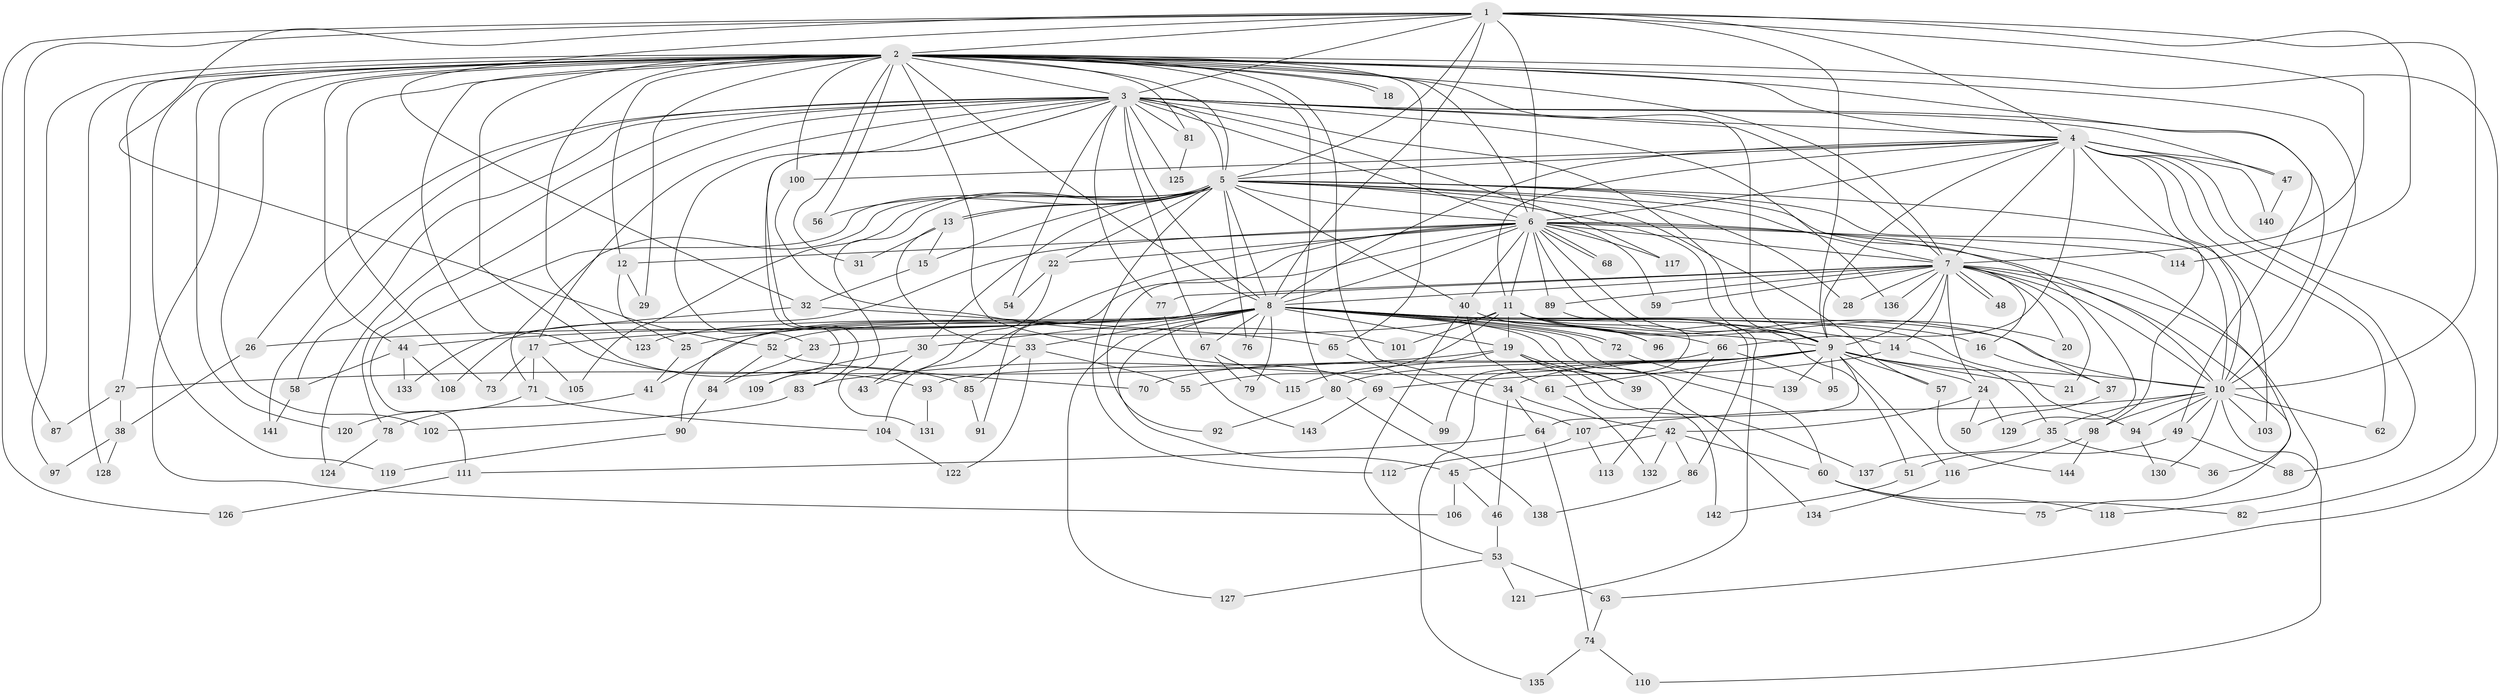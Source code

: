 // coarse degree distribution, {12: 0.009345794392523364, 45: 0.009345794392523364, 24: 0.018691588785046728, 16: 0.009345794392523364, 22: 0.009345794392523364, 31: 0.009345794392523364, 26: 0.009345794392523364, 11: 0.009345794392523364, 3: 0.17757009345794392, 5: 0.11214953271028037, 4: 0.1308411214953271, 2: 0.45794392523364486, 9: 0.018691588785046728, 1: 0.018691588785046728}
// Generated by graph-tools (version 1.1) at 2025/23/03/03/25 07:23:39]
// undirected, 144 vertices, 313 edges
graph export_dot {
graph [start="1"]
  node [color=gray90,style=filled];
  1;
  2;
  3;
  4;
  5;
  6;
  7;
  8;
  9;
  10;
  11;
  12;
  13;
  14;
  15;
  16;
  17;
  18;
  19;
  20;
  21;
  22;
  23;
  24;
  25;
  26;
  27;
  28;
  29;
  30;
  31;
  32;
  33;
  34;
  35;
  36;
  37;
  38;
  39;
  40;
  41;
  42;
  43;
  44;
  45;
  46;
  47;
  48;
  49;
  50;
  51;
  52;
  53;
  54;
  55;
  56;
  57;
  58;
  59;
  60;
  61;
  62;
  63;
  64;
  65;
  66;
  67;
  68;
  69;
  70;
  71;
  72;
  73;
  74;
  75;
  76;
  77;
  78;
  79;
  80;
  81;
  82;
  83;
  84;
  85;
  86;
  87;
  88;
  89;
  90;
  91;
  92;
  93;
  94;
  95;
  96;
  97;
  98;
  99;
  100;
  101;
  102;
  103;
  104;
  105;
  106;
  107;
  108;
  109;
  110;
  111;
  112;
  113;
  114;
  115;
  116;
  117;
  118;
  119;
  120;
  121;
  122;
  123;
  124;
  125;
  126;
  127;
  128;
  129;
  130;
  131;
  132;
  133;
  134;
  135;
  136;
  137;
  138;
  139;
  140;
  141;
  142;
  143;
  144;
  1 -- 2;
  1 -- 3;
  1 -- 4;
  1 -- 5;
  1 -- 6;
  1 -- 7;
  1 -- 8;
  1 -- 9;
  1 -- 10;
  1 -- 32;
  1 -- 52;
  1 -- 87;
  1 -- 114;
  1 -- 126;
  2 -- 3;
  2 -- 4;
  2 -- 5;
  2 -- 6;
  2 -- 7;
  2 -- 8;
  2 -- 9;
  2 -- 10;
  2 -- 12;
  2 -- 18;
  2 -- 18;
  2 -- 27;
  2 -- 29;
  2 -- 31;
  2 -- 34;
  2 -- 44;
  2 -- 49;
  2 -- 56;
  2 -- 63;
  2 -- 65;
  2 -- 69;
  2 -- 73;
  2 -- 80;
  2 -- 81;
  2 -- 85;
  2 -- 93;
  2 -- 97;
  2 -- 100;
  2 -- 102;
  2 -- 106;
  2 -- 119;
  2 -- 120;
  2 -- 123;
  2 -- 128;
  3 -- 4;
  3 -- 5;
  3 -- 6;
  3 -- 7;
  3 -- 8;
  3 -- 9;
  3 -- 10;
  3 -- 17;
  3 -- 23;
  3 -- 26;
  3 -- 47;
  3 -- 54;
  3 -- 58;
  3 -- 67;
  3 -- 77;
  3 -- 78;
  3 -- 81;
  3 -- 83;
  3 -- 109;
  3 -- 117;
  3 -- 124;
  3 -- 125;
  3 -- 136;
  3 -- 141;
  4 -- 5;
  4 -- 6;
  4 -- 7;
  4 -- 8;
  4 -- 9;
  4 -- 10;
  4 -- 11;
  4 -- 47;
  4 -- 62;
  4 -- 66;
  4 -- 82;
  4 -- 88;
  4 -- 98;
  4 -- 100;
  4 -- 140;
  5 -- 6;
  5 -- 7;
  5 -- 8;
  5 -- 9;
  5 -- 10;
  5 -- 13;
  5 -- 13;
  5 -- 15;
  5 -- 22;
  5 -- 28;
  5 -- 30;
  5 -- 40;
  5 -- 56;
  5 -- 57;
  5 -- 71;
  5 -- 76;
  5 -- 103;
  5 -- 105;
  5 -- 111;
  5 -- 112;
  5 -- 129;
  5 -- 131;
  6 -- 7;
  6 -- 8;
  6 -- 9;
  6 -- 10;
  6 -- 11;
  6 -- 12;
  6 -- 22;
  6 -- 36;
  6 -- 40;
  6 -- 51;
  6 -- 59;
  6 -- 68;
  6 -- 68;
  6 -- 89;
  6 -- 91;
  6 -- 92;
  6 -- 104;
  6 -- 108;
  6 -- 114;
  6 -- 117;
  7 -- 8;
  7 -- 9;
  7 -- 10;
  7 -- 14;
  7 -- 16;
  7 -- 20;
  7 -- 21;
  7 -- 24;
  7 -- 28;
  7 -- 48;
  7 -- 48;
  7 -- 59;
  7 -- 75;
  7 -- 77;
  7 -- 89;
  7 -- 90;
  7 -- 118;
  7 -- 136;
  8 -- 9;
  8 -- 10;
  8 -- 14;
  8 -- 16;
  8 -- 17;
  8 -- 19;
  8 -- 25;
  8 -- 26;
  8 -- 30;
  8 -- 33;
  8 -- 39;
  8 -- 41;
  8 -- 44;
  8 -- 45;
  8 -- 52;
  8 -- 60;
  8 -- 66;
  8 -- 67;
  8 -- 72;
  8 -- 72;
  8 -- 76;
  8 -- 79;
  8 -- 94;
  8 -- 123;
  8 -- 127;
  8 -- 134;
  9 -- 10;
  9 -- 21;
  9 -- 24;
  9 -- 34;
  9 -- 57;
  9 -- 61;
  9 -- 64;
  9 -- 70;
  9 -- 80;
  9 -- 93;
  9 -- 95;
  9 -- 116;
  9 -- 135;
  9 -- 139;
  10 -- 35;
  10 -- 49;
  10 -- 62;
  10 -- 94;
  10 -- 98;
  10 -- 103;
  10 -- 107;
  10 -- 110;
  10 -- 130;
  11 -- 19;
  11 -- 20;
  11 -- 23;
  11 -- 37;
  11 -- 55;
  11 -- 86;
  11 -- 96;
  11 -- 99;
  11 -- 101;
  12 -- 25;
  12 -- 29;
  13 -- 15;
  13 -- 31;
  13 -- 33;
  14 -- 35;
  14 -- 69;
  15 -- 32;
  16 -- 37;
  17 -- 71;
  17 -- 73;
  17 -- 105;
  19 -- 27;
  19 -- 39;
  19 -- 115;
  19 -- 137;
  19 -- 142;
  22 -- 43;
  22 -- 54;
  23 -- 84;
  24 -- 42;
  24 -- 50;
  24 -- 129;
  25 -- 41;
  26 -- 38;
  27 -- 38;
  27 -- 87;
  30 -- 43;
  30 -- 109;
  32 -- 65;
  32 -- 133;
  33 -- 55;
  33 -- 85;
  33 -- 122;
  34 -- 42;
  34 -- 46;
  34 -- 64;
  35 -- 36;
  35 -- 137;
  37 -- 50;
  38 -- 97;
  38 -- 128;
  40 -- 53;
  40 -- 61;
  40 -- 96;
  41 -- 78;
  42 -- 45;
  42 -- 60;
  42 -- 86;
  42 -- 132;
  44 -- 58;
  44 -- 108;
  44 -- 133;
  45 -- 46;
  45 -- 106;
  46 -- 53;
  47 -- 140;
  49 -- 51;
  49 -- 88;
  51 -- 142;
  52 -- 70;
  52 -- 84;
  53 -- 63;
  53 -- 121;
  53 -- 127;
  57 -- 144;
  58 -- 141;
  60 -- 75;
  60 -- 82;
  60 -- 118;
  61 -- 132;
  63 -- 74;
  64 -- 74;
  64 -- 111;
  65 -- 107;
  66 -- 83;
  66 -- 95;
  66 -- 113;
  67 -- 79;
  67 -- 115;
  69 -- 99;
  69 -- 143;
  71 -- 104;
  71 -- 120;
  72 -- 139;
  74 -- 110;
  74 -- 135;
  77 -- 143;
  78 -- 124;
  80 -- 92;
  80 -- 138;
  81 -- 125;
  83 -- 102;
  84 -- 90;
  85 -- 91;
  86 -- 138;
  89 -- 121;
  90 -- 119;
  93 -- 131;
  94 -- 130;
  98 -- 116;
  98 -- 144;
  100 -- 101;
  104 -- 122;
  107 -- 112;
  107 -- 113;
  111 -- 126;
  116 -- 134;
}
